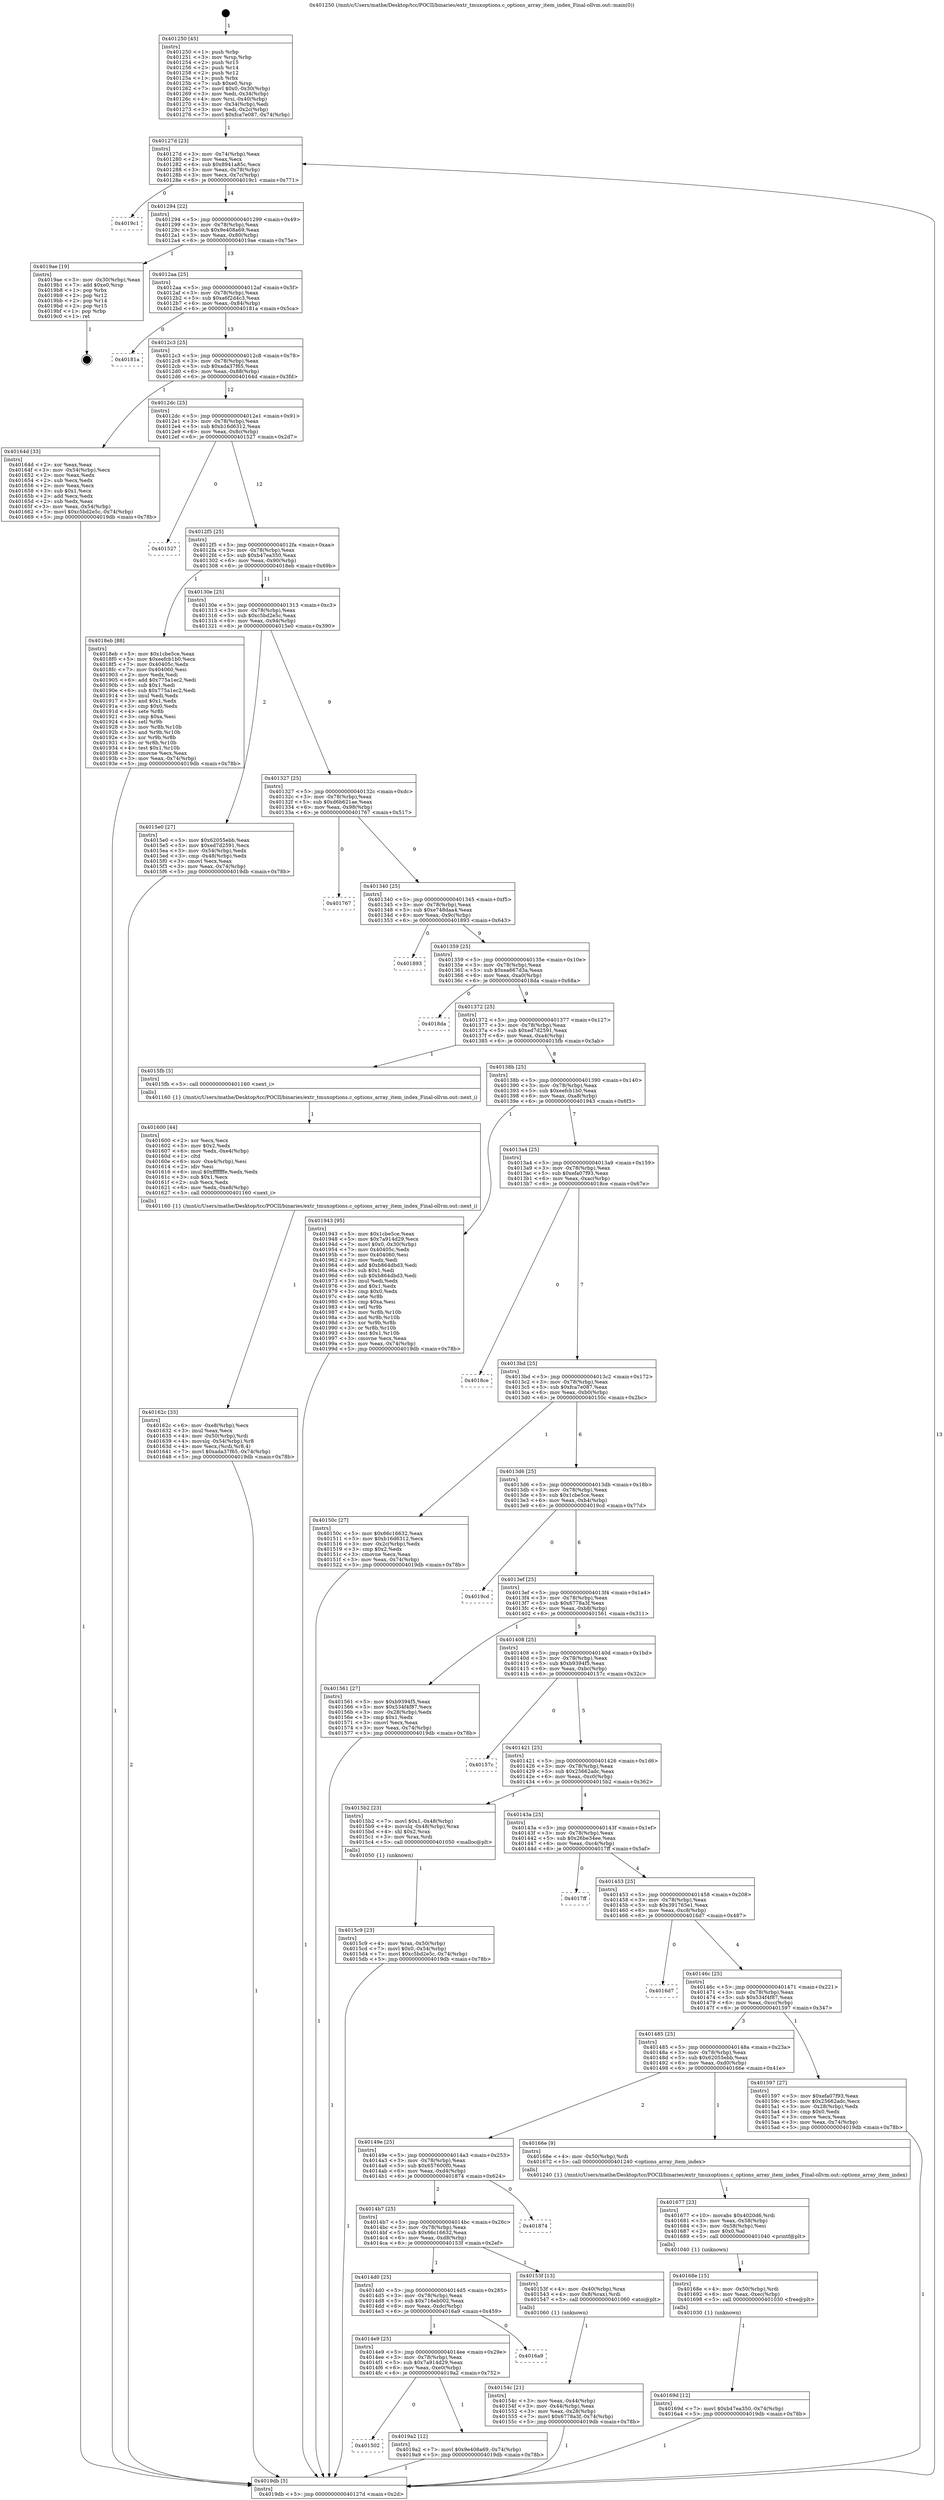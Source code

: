 digraph "0x401250" {
  label = "0x401250 (/mnt/c/Users/mathe/Desktop/tcc/POCII/binaries/extr_tmuxoptions.c_options_array_item_index_Final-ollvm.out::main(0))"
  labelloc = "t"
  node[shape=record]

  Entry [label="",width=0.3,height=0.3,shape=circle,fillcolor=black,style=filled]
  "0x40127d" [label="{
     0x40127d [23]\l
     | [instrs]\l
     &nbsp;&nbsp;0x40127d \<+3\>: mov -0x74(%rbp),%eax\l
     &nbsp;&nbsp;0x401280 \<+2\>: mov %eax,%ecx\l
     &nbsp;&nbsp;0x401282 \<+6\>: sub $0x8941a85c,%ecx\l
     &nbsp;&nbsp;0x401288 \<+3\>: mov %eax,-0x78(%rbp)\l
     &nbsp;&nbsp;0x40128b \<+3\>: mov %ecx,-0x7c(%rbp)\l
     &nbsp;&nbsp;0x40128e \<+6\>: je 00000000004019c1 \<main+0x771\>\l
  }"]
  "0x4019c1" [label="{
     0x4019c1\l
  }", style=dashed]
  "0x401294" [label="{
     0x401294 [22]\l
     | [instrs]\l
     &nbsp;&nbsp;0x401294 \<+5\>: jmp 0000000000401299 \<main+0x49\>\l
     &nbsp;&nbsp;0x401299 \<+3\>: mov -0x78(%rbp),%eax\l
     &nbsp;&nbsp;0x40129c \<+5\>: sub $0x9e408a69,%eax\l
     &nbsp;&nbsp;0x4012a1 \<+3\>: mov %eax,-0x80(%rbp)\l
     &nbsp;&nbsp;0x4012a4 \<+6\>: je 00000000004019ae \<main+0x75e\>\l
  }"]
  Exit [label="",width=0.3,height=0.3,shape=circle,fillcolor=black,style=filled,peripheries=2]
  "0x4019ae" [label="{
     0x4019ae [19]\l
     | [instrs]\l
     &nbsp;&nbsp;0x4019ae \<+3\>: mov -0x30(%rbp),%eax\l
     &nbsp;&nbsp;0x4019b1 \<+7\>: add $0xe0,%rsp\l
     &nbsp;&nbsp;0x4019b8 \<+1\>: pop %rbx\l
     &nbsp;&nbsp;0x4019b9 \<+2\>: pop %r12\l
     &nbsp;&nbsp;0x4019bb \<+2\>: pop %r14\l
     &nbsp;&nbsp;0x4019bd \<+2\>: pop %r15\l
     &nbsp;&nbsp;0x4019bf \<+1\>: pop %rbp\l
     &nbsp;&nbsp;0x4019c0 \<+1\>: ret\l
  }"]
  "0x4012aa" [label="{
     0x4012aa [25]\l
     | [instrs]\l
     &nbsp;&nbsp;0x4012aa \<+5\>: jmp 00000000004012af \<main+0x5f\>\l
     &nbsp;&nbsp;0x4012af \<+3\>: mov -0x78(%rbp),%eax\l
     &nbsp;&nbsp;0x4012b2 \<+5\>: sub $0xa6f2d4c3,%eax\l
     &nbsp;&nbsp;0x4012b7 \<+6\>: mov %eax,-0x84(%rbp)\l
     &nbsp;&nbsp;0x4012bd \<+6\>: je 000000000040181a \<main+0x5ca\>\l
  }"]
  "0x401502" [label="{
     0x401502\l
  }", style=dashed]
  "0x40181a" [label="{
     0x40181a\l
  }", style=dashed]
  "0x4012c3" [label="{
     0x4012c3 [25]\l
     | [instrs]\l
     &nbsp;&nbsp;0x4012c3 \<+5\>: jmp 00000000004012c8 \<main+0x78\>\l
     &nbsp;&nbsp;0x4012c8 \<+3\>: mov -0x78(%rbp),%eax\l
     &nbsp;&nbsp;0x4012cb \<+5\>: sub $0xada37f65,%eax\l
     &nbsp;&nbsp;0x4012d0 \<+6\>: mov %eax,-0x88(%rbp)\l
     &nbsp;&nbsp;0x4012d6 \<+6\>: je 000000000040164d \<main+0x3fd\>\l
  }"]
  "0x4019a2" [label="{
     0x4019a2 [12]\l
     | [instrs]\l
     &nbsp;&nbsp;0x4019a2 \<+7\>: movl $0x9e408a69,-0x74(%rbp)\l
     &nbsp;&nbsp;0x4019a9 \<+5\>: jmp 00000000004019db \<main+0x78b\>\l
  }"]
  "0x40164d" [label="{
     0x40164d [33]\l
     | [instrs]\l
     &nbsp;&nbsp;0x40164d \<+2\>: xor %eax,%eax\l
     &nbsp;&nbsp;0x40164f \<+3\>: mov -0x54(%rbp),%ecx\l
     &nbsp;&nbsp;0x401652 \<+2\>: mov %eax,%edx\l
     &nbsp;&nbsp;0x401654 \<+2\>: sub %ecx,%edx\l
     &nbsp;&nbsp;0x401656 \<+2\>: mov %eax,%ecx\l
     &nbsp;&nbsp;0x401658 \<+3\>: sub $0x1,%ecx\l
     &nbsp;&nbsp;0x40165b \<+2\>: add %ecx,%edx\l
     &nbsp;&nbsp;0x40165d \<+2\>: sub %edx,%eax\l
     &nbsp;&nbsp;0x40165f \<+3\>: mov %eax,-0x54(%rbp)\l
     &nbsp;&nbsp;0x401662 \<+7\>: movl $0xc5bd2e5c,-0x74(%rbp)\l
     &nbsp;&nbsp;0x401669 \<+5\>: jmp 00000000004019db \<main+0x78b\>\l
  }"]
  "0x4012dc" [label="{
     0x4012dc [25]\l
     | [instrs]\l
     &nbsp;&nbsp;0x4012dc \<+5\>: jmp 00000000004012e1 \<main+0x91\>\l
     &nbsp;&nbsp;0x4012e1 \<+3\>: mov -0x78(%rbp),%eax\l
     &nbsp;&nbsp;0x4012e4 \<+5\>: sub $0xb16d6312,%eax\l
     &nbsp;&nbsp;0x4012e9 \<+6\>: mov %eax,-0x8c(%rbp)\l
     &nbsp;&nbsp;0x4012ef \<+6\>: je 0000000000401527 \<main+0x2d7\>\l
  }"]
  "0x4014e9" [label="{
     0x4014e9 [25]\l
     | [instrs]\l
     &nbsp;&nbsp;0x4014e9 \<+5\>: jmp 00000000004014ee \<main+0x29e\>\l
     &nbsp;&nbsp;0x4014ee \<+3\>: mov -0x78(%rbp),%eax\l
     &nbsp;&nbsp;0x4014f1 \<+5\>: sub $0x7a914d29,%eax\l
     &nbsp;&nbsp;0x4014f6 \<+6\>: mov %eax,-0xe0(%rbp)\l
     &nbsp;&nbsp;0x4014fc \<+6\>: je 00000000004019a2 \<main+0x752\>\l
  }"]
  "0x401527" [label="{
     0x401527\l
  }", style=dashed]
  "0x4012f5" [label="{
     0x4012f5 [25]\l
     | [instrs]\l
     &nbsp;&nbsp;0x4012f5 \<+5\>: jmp 00000000004012fa \<main+0xaa\>\l
     &nbsp;&nbsp;0x4012fa \<+3\>: mov -0x78(%rbp),%eax\l
     &nbsp;&nbsp;0x4012fd \<+5\>: sub $0xb47ea350,%eax\l
     &nbsp;&nbsp;0x401302 \<+6\>: mov %eax,-0x90(%rbp)\l
     &nbsp;&nbsp;0x401308 \<+6\>: je 00000000004018eb \<main+0x69b\>\l
  }"]
  "0x4016a9" [label="{
     0x4016a9\l
  }", style=dashed]
  "0x4018eb" [label="{
     0x4018eb [88]\l
     | [instrs]\l
     &nbsp;&nbsp;0x4018eb \<+5\>: mov $0x1cbe5ce,%eax\l
     &nbsp;&nbsp;0x4018f0 \<+5\>: mov $0xeefcb1b0,%ecx\l
     &nbsp;&nbsp;0x4018f5 \<+7\>: mov 0x40405c,%edx\l
     &nbsp;&nbsp;0x4018fc \<+7\>: mov 0x404060,%esi\l
     &nbsp;&nbsp;0x401903 \<+2\>: mov %edx,%edi\l
     &nbsp;&nbsp;0x401905 \<+6\>: add $0x775a1ec2,%edi\l
     &nbsp;&nbsp;0x40190b \<+3\>: sub $0x1,%edi\l
     &nbsp;&nbsp;0x40190e \<+6\>: sub $0x775a1ec2,%edi\l
     &nbsp;&nbsp;0x401914 \<+3\>: imul %edi,%edx\l
     &nbsp;&nbsp;0x401917 \<+3\>: and $0x1,%edx\l
     &nbsp;&nbsp;0x40191a \<+3\>: cmp $0x0,%edx\l
     &nbsp;&nbsp;0x40191d \<+4\>: sete %r8b\l
     &nbsp;&nbsp;0x401921 \<+3\>: cmp $0xa,%esi\l
     &nbsp;&nbsp;0x401924 \<+4\>: setl %r9b\l
     &nbsp;&nbsp;0x401928 \<+3\>: mov %r8b,%r10b\l
     &nbsp;&nbsp;0x40192b \<+3\>: and %r9b,%r10b\l
     &nbsp;&nbsp;0x40192e \<+3\>: xor %r9b,%r8b\l
     &nbsp;&nbsp;0x401931 \<+3\>: or %r8b,%r10b\l
     &nbsp;&nbsp;0x401934 \<+4\>: test $0x1,%r10b\l
     &nbsp;&nbsp;0x401938 \<+3\>: cmovne %ecx,%eax\l
     &nbsp;&nbsp;0x40193b \<+3\>: mov %eax,-0x74(%rbp)\l
     &nbsp;&nbsp;0x40193e \<+5\>: jmp 00000000004019db \<main+0x78b\>\l
  }"]
  "0x40130e" [label="{
     0x40130e [25]\l
     | [instrs]\l
     &nbsp;&nbsp;0x40130e \<+5\>: jmp 0000000000401313 \<main+0xc3\>\l
     &nbsp;&nbsp;0x401313 \<+3\>: mov -0x78(%rbp),%eax\l
     &nbsp;&nbsp;0x401316 \<+5\>: sub $0xc5bd2e5c,%eax\l
     &nbsp;&nbsp;0x40131b \<+6\>: mov %eax,-0x94(%rbp)\l
     &nbsp;&nbsp;0x401321 \<+6\>: je 00000000004015e0 \<main+0x390\>\l
  }"]
  "0x40169d" [label="{
     0x40169d [12]\l
     | [instrs]\l
     &nbsp;&nbsp;0x40169d \<+7\>: movl $0xb47ea350,-0x74(%rbp)\l
     &nbsp;&nbsp;0x4016a4 \<+5\>: jmp 00000000004019db \<main+0x78b\>\l
  }"]
  "0x4015e0" [label="{
     0x4015e0 [27]\l
     | [instrs]\l
     &nbsp;&nbsp;0x4015e0 \<+5\>: mov $0x62055ebb,%eax\l
     &nbsp;&nbsp;0x4015e5 \<+5\>: mov $0xed7d2591,%ecx\l
     &nbsp;&nbsp;0x4015ea \<+3\>: mov -0x54(%rbp),%edx\l
     &nbsp;&nbsp;0x4015ed \<+3\>: cmp -0x48(%rbp),%edx\l
     &nbsp;&nbsp;0x4015f0 \<+3\>: cmovl %ecx,%eax\l
     &nbsp;&nbsp;0x4015f3 \<+3\>: mov %eax,-0x74(%rbp)\l
     &nbsp;&nbsp;0x4015f6 \<+5\>: jmp 00000000004019db \<main+0x78b\>\l
  }"]
  "0x401327" [label="{
     0x401327 [25]\l
     | [instrs]\l
     &nbsp;&nbsp;0x401327 \<+5\>: jmp 000000000040132c \<main+0xdc\>\l
     &nbsp;&nbsp;0x40132c \<+3\>: mov -0x78(%rbp),%eax\l
     &nbsp;&nbsp;0x40132f \<+5\>: sub $0xd6b621ae,%eax\l
     &nbsp;&nbsp;0x401334 \<+6\>: mov %eax,-0x98(%rbp)\l
     &nbsp;&nbsp;0x40133a \<+6\>: je 0000000000401767 \<main+0x517\>\l
  }"]
  "0x40168e" [label="{
     0x40168e [15]\l
     | [instrs]\l
     &nbsp;&nbsp;0x40168e \<+4\>: mov -0x50(%rbp),%rdi\l
     &nbsp;&nbsp;0x401692 \<+6\>: mov %eax,-0xec(%rbp)\l
     &nbsp;&nbsp;0x401698 \<+5\>: call 0000000000401030 \<free@plt\>\l
     | [calls]\l
     &nbsp;&nbsp;0x401030 \{1\} (unknown)\l
  }"]
  "0x401767" [label="{
     0x401767\l
  }", style=dashed]
  "0x401340" [label="{
     0x401340 [25]\l
     | [instrs]\l
     &nbsp;&nbsp;0x401340 \<+5\>: jmp 0000000000401345 \<main+0xf5\>\l
     &nbsp;&nbsp;0x401345 \<+3\>: mov -0x78(%rbp),%eax\l
     &nbsp;&nbsp;0x401348 \<+5\>: sub $0xe748daa4,%eax\l
     &nbsp;&nbsp;0x40134d \<+6\>: mov %eax,-0x9c(%rbp)\l
     &nbsp;&nbsp;0x401353 \<+6\>: je 0000000000401893 \<main+0x643\>\l
  }"]
  "0x401677" [label="{
     0x401677 [23]\l
     | [instrs]\l
     &nbsp;&nbsp;0x401677 \<+10\>: movabs $0x4020d6,%rdi\l
     &nbsp;&nbsp;0x401681 \<+3\>: mov %eax,-0x58(%rbp)\l
     &nbsp;&nbsp;0x401684 \<+3\>: mov -0x58(%rbp),%esi\l
     &nbsp;&nbsp;0x401687 \<+2\>: mov $0x0,%al\l
     &nbsp;&nbsp;0x401689 \<+5\>: call 0000000000401040 \<printf@plt\>\l
     | [calls]\l
     &nbsp;&nbsp;0x401040 \{1\} (unknown)\l
  }"]
  "0x401893" [label="{
     0x401893\l
  }", style=dashed]
  "0x401359" [label="{
     0x401359 [25]\l
     | [instrs]\l
     &nbsp;&nbsp;0x401359 \<+5\>: jmp 000000000040135e \<main+0x10e\>\l
     &nbsp;&nbsp;0x40135e \<+3\>: mov -0x78(%rbp),%eax\l
     &nbsp;&nbsp;0x401361 \<+5\>: sub $0xea667d3a,%eax\l
     &nbsp;&nbsp;0x401366 \<+6\>: mov %eax,-0xa0(%rbp)\l
     &nbsp;&nbsp;0x40136c \<+6\>: je 00000000004018da \<main+0x68a\>\l
  }"]
  "0x40162c" [label="{
     0x40162c [33]\l
     | [instrs]\l
     &nbsp;&nbsp;0x40162c \<+6\>: mov -0xe8(%rbp),%ecx\l
     &nbsp;&nbsp;0x401632 \<+3\>: imul %eax,%ecx\l
     &nbsp;&nbsp;0x401635 \<+4\>: mov -0x50(%rbp),%rdi\l
     &nbsp;&nbsp;0x401639 \<+4\>: movslq -0x54(%rbp),%r8\l
     &nbsp;&nbsp;0x40163d \<+4\>: mov %ecx,(%rdi,%r8,4)\l
     &nbsp;&nbsp;0x401641 \<+7\>: movl $0xada37f65,-0x74(%rbp)\l
     &nbsp;&nbsp;0x401648 \<+5\>: jmp 00000000004019db \<main+0x78b\>\l
  }"]
  "0x4018da" [label="{
     0x4018da\l
  }", style=dashed]
  "0x401372" [label="{
     0x401372 [25]\l
     | [instrs]\l
     &nbsp;&nbsp;0x401372 \<+5\>: jmp 0000000000401377 \<main+0x127\>\l
     &nbsp;&nbsp;0x401377 \<+3\>: mov -0x78(%rbp),%eax\l
     &nbsp;&nbsp;0x40137a \<+5\>: sub $0xed7d2591,%eax\l
     &nbsp;&nbsp;0x40137f \<+6\>: mov %eax,-0xa4(%rbp)\l
     &nbsp;&nbsp;0x401385 \<+6\>: je 00000000004015fb \<main+0x3ab\>\l
  }"]
  "0x401600" [label="{
     0x401600 [44]\l
     | [instrs]\l
     &nbsp;&nbsp;0x401600 \<+2\>: xor %ecx,%ecx\l
     &nbsp;&nbsp;0x401602 \<+5\>: mov $0x2,%edx\l
     &nbsp;&nbsp;0x401607 \<+6\>: mov %edx,-0xe4(%rbp)\l
     &nbsp;&nbsp;0x40160d \<+1\>: cltd\l
     &nbsp;&nbsp;0x40160e \<+6\>: mov -0xe4(%rbp),%esi\l
     &nbsp;&nbsp;0x401614 \<+2\>: idiv %esi\l
     &nbsp;&nbsp;0x401616 \<+6\>: imul $0xfffffffe,%edx,%edx\l
     &nbsp;&nbsp;0x40161c \<+3\>: sub $0x1,%ecx\l
     &nbsp;&nbsp;0x40161f \<+2\>: sub %ecx,%edx\l
     &nbsp;&nbsp;0x401621 \<+6\>: mov %edx,-0xe8(%rbp)\l
     &nbsp;&nbsp;0x401627 \<+5\>: call 0000000000401160 \<next_i\>\l
     | [calls]\l
     &nbsp;&nbsp;0x401160 \{1\} (/mnt/c/Users/mathe/Desktop/tcc/POCII/binaries/extr_tmuxoptions.c_options_array_item_index_Final-ollvm.out::next_i)\l
  }"]
  "0x4015fb" [label="{
     0x4015fb [5]\l
     | [instrs]\l
     &nbsp;&nbsp;0x4015fb \<+5\>: call 0000000000401160 \<next_i\>\l
     | [calls]\l
     &nbsp;&nbsp;0x401160 \{1\} (/mnt/c/Users/mathe/Desktop/tcc/POCII/binaries/extr_tmuxoptions.c_options_array_item_index_Final-ollvm.out::next_i)\l
  }"]
  "0x40138b" [label="{
     0x40138b [25]\l
     | [instrs]\l
     &nbsp;&nbsp;0x40138b \<+5\>: jmp 0000000000401390 \<main+0x140\>\l
     &nbsp;&nbsp;0x401390 \<+3\>: mov -0x78(%rbp),%eax\l
     &nbsp;&nbsp;0x401393 \<+5\>: sub $0xeefcb1b0,%eax\l
     &nbsp;&nbsp;0x401398 \<+6\>: mov %eax,-0xa8(%rbp)\l
     &nbsp;&nbsp;0x40139e \<+6\>: je 0000000000401943 \<main+0x6f3\>\l
  }"]
  "0x4015c9" [label="{
     0x4015c9 [23]\l
     | [instrs]\l
     &nbsp;&nbsp;0x4015c9 \<+4\>: mov %rax,-0x50(%rbp)\l
     &nbsp;&nbsp;0x4015cd \<+7\>: movl $0x0,-0x54(%rbp)\l
     &nbsp;&nbsp;0x4015d4 \<+7\>: movl $0xc5bd2e5c,-0x74(%rbp)\l
     &nbsp;&nbsp;0x4015db \<+5\>: jmp 00000000004019db \<main+0x78b\>\l
  }"]
  "0x401943" [label="{
     0x401943 [95]\l
     | [instrs]\l
     &nbsp;&nbsp;0x401943 \<+5\>: mov $0x1cbe5ce,%eax\l
     &nbsp;&nbsp;0x401948 \<+5\>: mov $0x7a914d29,%ecx\l
     &nbsp;&nbsp;0x40194d \<+7\>: movl $0x0,-0x30(%rbp)\l
     &nbsp;&nbsp;0x401954 \<+7\>: mov 0x40405c,%edx\l
     &nbsp;&nbsp;0x40195b \<+7\>: mov 0x404060,%esi\l
     &nbsp;&nbsp;0x401962 \<+2\>: mov %edx,%edi\l
     &nbsp;&nbsp;0x401964 \<+6\>: add $0xb864dbd3,%edi\l
     &nbsp;&nbsp;0x40196a \<+3\>: sub $0x1,%edi\l
     &nbsp;&nbsp;0x40196d \<+6\>: sub $0xb864dbd3,%edi\l
     &nbsp;&nbsp;0x401973 \<+3\>: imul %edi,%edx\l
     &nbsp;&nbsp;0x401976 \<+3\>: and $0x1,%edx\l
     &nbsp;&nbsp;0x401979 \<+3\>: cmp $0x0,%edx\l
     &nbsp;&nbsp;0x40197c \<+4\>: sete %r8b\l
     &nbsp;&nbsp;0x401980 \<+3\>: cmp $0xa,%esi\l
     &nbsp;&nbsp;0x401983 \<+4\>: setl %r9b\l
     &nbsp;&nbsp;0x401987 \<+3\>: mov %r8b,%r10b\l
     &nbsp;&nbsp;0x40198a \<+3\>: and %r9b,%r10b\l
     &nbsp;&nbsp;0x40198d \<+3\>: xor %r9b,%r8b\l
     &nbsp;&nbsp;0x401990 \<+3\>: or %r8b,%r10b\l
     &nbsp;&nbsp;0x401993 \<+4\>: test $0x1,%r10b\l
     &nbsp;&nbsp;0x401997 \<+3\>: cmovne %ecx,%eax\l
     &nbsp;&nbsp;0x40199a \<+3\>: mov %eax,-0x74(%rbp)\l
     &nbsp;&nbsp;0x40199d \<+5\>: jmp 00000000004019db \<main+0x78b\>\l
  }"]
  "0x4013a4" [label="{
     0x4013a4 [25]\l
     | [instrs]\l
     &nbsp;&nbsp;0x4013a4 \<+5\>: jmp 00000000004013a9 \<main+0x159\>\l
     &nbsp;&nbsp;0x4013a9 \<+3\>: mov -0x78(%rbp),%eax\l
     &nbsp;&nbsp;0x4013ac \<+5\>: sub $0xefa07f93,%eax\l
     &nbsp;&nbsp;0x4013b1 \<+6\>: mov %eax,-0xac(%rbp)\l
     &nbsp;&nbsp;0x4013b7 \<+6\>: je 00000000004018ce \<main+0x67e\>\l
  }"]
  "0x40154c" [label="{
     0x40154c [21]\l
     | [instrs]\l
     &nbsp;&nbsp;0x40154c \<+3\>: mov %eax,-0x44(%rbp)\l
     &nbsp;&nbsp;0x40154f \<+3\>: mov -0x44(%rbp),%eax\l
     &nbsp;&nbsp;0x401552 \<+3\>: mov %eax,-0x28(%rbp)\l
     &nbsp;&nbsp;0x401555 \<+7\>: movl $0x6778a3f,-0x74(%rbp)\l
     &nbsp;&nbsp;0x40155c \<+5\>: jmp 00000000004019db \<main+0x78b\>\l
  }"]
  "0x4018ce" [label="{
     0x4018ce\l
  }", style=dashed]
  "0x4013bd" [label="{
     0x4013bd [25]\l
     | [instrs]\l
     &nbsp;&nbsp;0x4013bd \<+5\>: jmp 00000000004013c2 \<main+0x172\>\l
     &nbsp;&nbsp;0x4013c2 \<+3\>: mov -0x78(%rbp),%eax\l
     &nbsp;&nbsp;0x4013c5 \<+5\>: sub $0xfca7e087,%eax\l
     &nbsp;&nbsp;0x4013ca \<+6\>: mov %eax,-0xb0(%rbp)\l
     &nbsp;&nbsp;0x4013d0 \<+6\>: je 000000000040150c \<main+0x2bc\>\l
  }"]
  "0x4014d0" [label="{
     0x4014d0 [25]\l
     | [instrs]\l
     &nbsp;&nbsp;0x4014d0 \<+5\>: jmp 00000000004014d5 \<main+0x285\>\l
     &nbsp;&nbsp;0x4014d5 \<+3\>: mov -0x78(%rbp),%eax\l
     &nbsp;&nbsp;0x4014d8 \<+5\>: sub $0x716eb002,%eax\l
     &nbsp;&nbsp;0x4014dd \<+6\>: mov %eax,-0xdc(%rbp)\l
     &nbsp;&nbsp;0x4014e3 \<+6\>: je 00000000004016a9 \<main+0x459\>\l
  }"]
  "0x40150c" [label="{
     0x40150c [27]\l
     | [instrs]\l
     &nbsp;&nbsp;0x40150c \<+5\>: mov $0x66c16632,%eax\l
     &nbsp;&nbsp;0x401511 \<+5\>: mov $0xb16d6312,%ecx\l
     &nbsp;&nbsp;0x401516 \<+3\>: mov -0x2c(%rbp),%edx\l
     &nbsp;&nbsp;0x401519 \<+3\>: cmp $0x2,%edx\l
     &nbsp;&nbsp;0x40151c \<+3\>: cmovne %ecx,%eax\l
     &nbsp;&nbsp;0x40151f \<+3\>: mov %eax,-0x74(%rbp)\l
     &nbsp;&nbsp;0x401522 \<+5\>: jmp 00000000004019db \<main+0x78b\>\l
  }"]
  "0x4013d6" [label="{
     0x4013d6 [25]\l
     | [instrs]\l
     &nbsp;&nbsp;0x4013d6 \<+5\>: jmp 00000000004013db \<main+0x18b\>\l
     &nbsp;&nbsp;0x4013db \<+3\>: mov -0x78(%rbp),%eax\l
     &nbsp;&nbsp;0x4013de \<+5\>: sub $0x1cbe5ce,%eax\l
     &nbsp;&nbsp;0x4013e3 \<+6\>: mov %eax,-0xb4(%rbp)\l
     &nbsp;&nbsp;0x4013e9 \<+6\>: je 00000000004019cd \<main+0x77d\>\l
  }"]
  "0x4019db" [label="{
     0x4019db [5]\l
     | [instrs]\l
     &nbsp;&nbsp;0x4019db \<+5\>: jmp 000000000040127d \<main+0x2d\>\l
  }"]
  "0x401250" [label="{
     0x401250 [45]\l
     | [instrs]\l
     &nbsp;&nbsp;0x401250 \<+1\>: push %rbp\l
     &nbsp;&nbsp;0x401251 \<+3\>: mov %rsp,%rbp\l
     &nbsp;&nbsp;0x401254 \<+2\>: push %r15\l
     &nbsp;&nbsp;0x401256 \<+2\>: push %r14\l
     &nbsp;&nbsp;0x401258 \<+2\>: push %r12\l
     &nbsp;&nbsp;0x40125a \<+1\>: push %rbx\l
     &nbsp;&nbsp;0x40125b \<+7\>: sub $0xe0,%rsp\l
     &nbsp;&nbsp;0x401262 \<+7\>: movl $0x0,-0x30(%rbp)\l
     &nbsp;&nbsp;0x401269 \<+3\>: mov %edi,-0x34(%rbp)\l
     &nbsp;&nbsp;0x40126c \<+4\>: mov %rsi,-0x40(%rbp)\l
     &nbsp;&nbsp;0x401270 \<+3\>: mov -0x34(%rbp),%edi\l
     &nbsp;&nbsp;0x401273 \<+3\>: mov %edi,-0x2c(%rbp)\l
     &nbsp;&nbsp;0x401276 \<+7\>: movl $0xfca7e087,-0x74(%rbp)\l
  }"]
  "0x40153f" [label="{
     0x40153f [13]\l
     | [instrs]\l
     &nbsp;&nbsp;0x40153f \<+4\>: mov -0x40(%rbp),%rax\l
     &nbsp;&nbsp;0x401543 \<+4\>: mov 0x8(%rax),%rdi\l
     &nbsp;&nbsp;0x401547 \<+5\>: call 0000000000401060 \<atoi@plt\>\l
     | [calls]\l
     &nbsp;&nbsp;0x401060 \{1\} (unknown)\l
  }"]
  "0x4019cd" [label="{
     0x4019cd\l
  }", style=dashed]
  "0x4013ef" [label="{
     0x4013ef [25]\l
     | [instrs]\l
     &nbsp;&nbsp;0x4013ef \<+5\>: jmp 00000000004013f4 \<main+0x1a4\>\l
     &nbsp;&nbsp;0x4013f4 \<+3\>: mov -0x78(%rbp),%eax\l
     &nbsp;&nbsp;0x4013f7 \<+5\>: sub $0x6778a3f,%eax\l
     &nbsp;&nbsp;0x4013fc \<+6\>: mov %eax,-0xb8(%rbp)\l
     &nbsp;&nbsp;0x401402 \<+6\>: je 0000000000401561 \<main+0x311\>\l
  }"]
  "0x4014b7" [label="{
     0x4014b7 [25]\l
     | [instrs]\l
     &nbsp;&nbsp;0x4014b7 \<+5\>: jmp 00000000004014bc \<main+0x26c\>\l
     &nbsp;&nbsp;0x4014bc \<+3\>: mov -0x78(%rbp),%eax\l
     &nbsp;&nbsp;0x4014bf \<+5\>: sub $0x66c16632,%eax\l
     &nbsp;&nbsp;0x4014c4 \<+6\>: mov %eax,-0xd8(%rbp)\l
     &nbsp;&nbsp;0x4014ca \<+6\>: je 000000000040153f \<main+0x2ef\>\l
  }"]
  "0x401561" [label="{
     0x401561 [27]\l
     | [instrs]\l
     &nbsp;&nbsp;0x401561 \<+5\>: mov $0xb9394f5,%eax\l
     &nbsp;&nbsp;0x401566 \<+5\>: mov $0x534f4f87,%ecx\l
     &nbsp;&nbsp;0x40156b \<+3\>: mov -0x28(%rbp),%edx\l
     &nbsp;&nbsp;0x40156e \<+3\>: cmp $0x1,%edx\l
     &nbsp;&nbsp;0x401571 \<+3\>: cmovl %ecx,%eax\l
     &nbsp;&nbsp;0x401574 \<+3\>: mov %eax,-0x74(%rbp)\l
     &nbsp;&nbsp;0x401577 \<+5\>: jmp 00000000004019db \<main+0x78b\>\l
  }"]
  "0x401408" [label="{
     0x401408 [25]\l
     | [instrs]\l
     &nbsp;&nbsp;0x401408 \<+5\>: jmp 000000000040140d \<main+0x1bd\>\l
     &nbsp;&nbsp;0x40140d \<+3\>: mov -0x78(%rbp),%eax\l
     &nbsp;&nbsp;0x401410 \<+5\>: sub $0xb9394f5,%eax\l
     &nbsp;&nbsp;0x401415 \<+6\>: mov %eax,-0xbc(%rbp)\l
     &nbsp;&nbsp;0x40141b \<+6\>: je 000000000040157c \<main+0x32c\>\l
  }"]
  "0x401874" [label="{
     0x401874\l
  }", style=dashed]
  "0x40157c" [label="{
     0x40157c\l
  }", style=dashed]
  "0x401421" [label="{
     0x401421 [25]\l
     | [instrs]\l
     &nbsp;&nbsp;0x401421 \<+5\>: jmp 0000000000401426 \<main+0x1d6\>\l
     &nbsp;&nbsp;0x401426 \<+3\>: mov -0x78(%rbp),%eax\l
     &nbsp;&nbsp;0x401429 \<+5\>: sub $0x25662adc,%eax\l
     &nbsp;&nbsp;0x40142e \<+6\>: mov %eax,-0xc0(%rbp)\l
     &nbsp;&nbsp;0x401434 \<+6\>: je 00000000004015b2 \<main+0x362\>\l
  }"]
  "0x40149e" [label="{
     0x40149e [25]\l
     | [instrs]\l
     &nbsp;&nbsp;0x40149e \<+5\>: jmp 00000000004014a3 \<main+0x253\>\l
     &nbsp;&nbsp;0x4014a3 \<+3\>: mov -0x78(%rbp),%eax\l
     &nbsp;&nbsp;0x4014a6 \<+5\>: sub $0x657600f0,%eax\l
     &nbsp;&nbsp;0x4014ab \<+6\>: mov %eax,-0xd4(%rbp)\l
     &nbsp;&nbsp;0x4014b1 \<+6\>: je 0000000000401874 \<main+0x624\>\l
  }"]
  "0x4015b2" [label="{
     0x4015b2 [23]\l
     | [instrs]\l
     &nbsp;&nbsp;0x4015b2 \<+7\>: movl $0x1,-0x48(%rbp)\l
     &nbsp;&nbsp;0x4015b9 \<+4\>: movslq -0x48(%rbp),%rax\l
     &nbsp;&nbsp;0x4015bd \<+4\>: shl $0x2,%rax\l
     &nbsp;&nbsp;0x4015c1 \<+3\>: mov %rax,%rdi\l
     &nbsp;&nbsp;0x4015c4 \<+5\>: call 0000000000401050 \<malloc@plt\>\l
     | [calls]\l
     &nbsp;&nbsp;0x401050 \{1\} (unknown)\l
  }"]
  "0x40143a" [label="{
     0x40143a [25]\l
     | [instrs]\l
     &nbsp;&nbsp;0x40143a \<+5\>: jmp 000000000040143f \<main+0x1ef\>\l
     &nbsp;&nbsp;0x40143f \<+3\>: mov -0x78(%rbp),%eax\l
     &nbsp;&nbsp;0x401442 \<+5\>: sub $0x26be34ee,%eax\l
     &nbsp;&nbsp;0x401447 \<+6\>: mov %eax,-0xc4(%rbp)\l
     &nbsp;&nbsp;0x40144d \<+6\>: je 00000000004017ff \<main+0x5af\>\l
  }"]
  "0x40166e" [label="{
     0x40166e [9]\l
     | [instrs]\l
     &nbsp;&nbsp;0x40166e \<+4\>: mov -0x50(%rbp),%rdi\l
     &nbsp;&nbsp;0x401672 \<+5\>: call 0000000000401240 \<options_array_item_index\>\l
     | [calls]\l
     &nbsp;&nbsp;0x401240 \{1\} (/mnt/c/Users/mathe/Desktop/tcc/POCII/binaries/extr_tmuxoptions.c_options_array_item_index_Final-ollvm.out::options_array_item_index)\l
  }"]
  "0x4017ff" [label="{
     0x4017ff\l
  }", style=dashed]
  "0x401453" [label="{
     0x401453 [25]\l
     | [instrs]\l
     &nbsp;&nbsp;0x401453 \<+5\>: jmp 0000000000401458 \<main+0x208\>\l
     &nbsp;&nbsp;0x401458 \<+3\>: mov -0x78(%rbp),%eax\l
     &nbsp;&nbsp;0x40145b \<+5\>: sub $0x391765e1,%eax\l
     &nbsp;&nbsp;0x401460 \<+6\>: mov %eax,-0xc8(%rbp)\l
     &nbsp;&nbsp;0x401466 \<+6\>: je 00000000004016d7 \<main+0x487\>\l
  }"]
  "0x401485" [label="{
     0x401485 [25]\l
     | [instrs]\l
     &nbsp;&nbsp;0x401485 \<+5\>: jmp 000000000040148a \<main+0x23a\>\l
     &nbsp;&nbsp;0x40148a \<+3\>: mov -0x78(%rbp),%eax\l
     &nbsp;&nbsp;0x40148d \<+5\>: sub $0x62055ebb,%eax\l
     &nbsp;&nbsp;0x401492 \<+6\>: mov %eax,-0xd0(%rbp)\l
     &nbsp;&nbsp;0x401498 \<+6\>: je 000000000040166e \<main+0x41e\>\l
  }"]
  "0x4016d7" [label="{
     0x4016d7\l
  }", style=dashed]
  "0x40146c" [label="{
     0x40146c [25]\l
     | [instrs]\l
     &nbsp;&nbsp;0x40146c \<+5\>: jmp 0000000000401471 \<main+0x221\>\l
     &nbsp;&nbsp;0x401471 \<+3\>: mov -0x78(%rbp),%eax\l
     &nbsp;&nbsp;0x401474 \<+5\>: sub $0x534f4f87,%eax\l
     &nbsp;&nbsp;0x401479 \<+6\>: mov %eax,-0xcc(%rbp)\l
     &nbsp;&nbsp;0x40147f \<+6\>: je 0000000000401597 \<main+0x347\>\l
  }"]
  "0x401597" [label="{
     0x401597 [27]\l
     | [instrs]\l
     &nbsp;&nbsp;0x401597 \<+5\>: mov $0xefa07f93,%eax\l
     &nbsp;&nbsp;0x40159c \<+5\>: mov $0x25662adc,%ecx\l
     &nbsp;&nbsp;0x4015a1 \<+3\>: mov -0x28(%rbp),%edx\l
     &nbsp;&nbsp;0x4015a4 \<+3\>: cmp $0x0,%edx\l
     &nbsp;&nbsp;0x4015a7 \<+3\>: cmove %ecx,%eax\l
     &nbsp;&nbsp;0x4015aa \<+3\>: mov %eax,-0x74(%rbp)\l
     &nbsp;&nbsp;0x4015ad \<+5\>: jmp 00000000004019db \<main+0x78b\>\l
  }"]
  Entry -> "0x401250" [label=" 1"]
  "0x40127d" -> "0x4019c1" [label=" 0"]
  "0x40127d" -> "0x401294" [label=" 14"]
  "0x4019ae" -> Exit [label=" 1"]
  "0x401294" -> "0x4019ae" [label=" 1"]
  "0x401294" -> "0x4012aa" [label=" 13"]
  "0x4019a2" -> "0x4019db" [label=" 1"]
  "0x4012aa" -> "0x40181a" [label=" 0"]
  "0x4012aa" -> "0x4012c3" [label=" 13"]
  "0x4014e9" -> "0x401502" [label=" 0"]
  "0x4012c3" -> "0x40164d" [label=" 1"]
  "0x4012c3" -> "0x4012dc" [label=" 12"]
  "0x4014e9" -> "0x4019a2" [label=" 1"]
  "0x4012dc" -> "0x401527" [label=" 0"]
  "0x4012dc" -> "0x4012f5" [label=" 12"]
  "0x4014d0" -> "0x4014e9" [label=" 1"]
  "0x4012f5" -> "0x4018eb" [label=" 1"]
  "0x4012f5" -> "0x40130e" [label=" 11"]
  "0x4014d0" -> "0x4016a9" [label=" 0"]
  "0x40130e" -> "0x4015e0" [label=" 2"]
  "0x40130e" -> "0x401327" [label=" 9"]
  "0x401943" -> "0x4019db" [label=" 1"]
  "0x401327" -> "0x401767" [label=" 0"]
  "0x401327" -> "0x401340" [label=" 9"]
  "0x4018eb" -> "0x4019db" [label=" 1"]
  "0x401340" -> "0x401893" [label=" 0"]
  "0x401340" -> "0x401359" [label=" 9"]
  "0x40169d" -> "0x4019db" [label=" 1"]
  "0x401359" -> "0x4018da" [label=" 0"]
  "0x401359" -> "0x401372" [label=" 9"]
  "0x40168e" -> "0x40169d" [label=" 1"]
  "0x401372" -> "0x4015fb" [label=" 1"]
  "0x401372" -> "0x40138b" [label=" 8"]
  "0x401677" -> "0x40168e" [label=" 1"]
  "0x40138b" -> "0x401943" [label=" 1"]
  "0x40138b" -> "0x4013a4" [label=" 7"]
  "0x40166e" -> "0x401677" [label=" 1"]
  "0x4013a4" -> "0x4018ce" [label=" 0"]
  "0x4013a4" -> "0x4013bd" [label=" 7"]
  "0x40164d" -> "0x4019db" [label=" 1"]
  "0x4013bd" -> "0x40150c" [label=" 1"]
  "0x4013bd" -> "0x4013d6" [label=" 6"]
  "0x40150c" -> "0x4019db" [label=" 1"]
  "0x401250" -> "0x40127d" [label=" 1"]
  "0x4019db" -> "0x40127d" [label=" 13"]
  "0x40162c" -> "0x4019db" [label=" 1"]
  "0x4013d6" -> "0x4019cd" [label=" 0"]
  "0x4013d6" -> "0x4013ef" [label=" 6"]
  "0x401600" -> "0x40162c" [label=" 1"]
  "0x4013ef" -> "0x401561" [label=" 1"]
  "0x4013ef" -> "0x401408" [label=" 5"]
  "0x4015e0" -> "0x4019db" [label=" 2"]
  "0x401408" -> "0x40157c" [label=" 0"]
  "0x401408" -> "0x401421" [label=" 5"]
  "0x4015c9" -> "0x4019db" [label=" 1"]
  "0x401421" -> "0x4015b2" [label=" 1"]
  "0x401421" -> "0x40143a" [label=" 4"]
  "0x401597" -> "0x4019db" [label=" 1"]
  "0x40143a" -> "0x4017ff" [label=" 0"]
  "0x40143a" -> "0x401453" [label=" 4"]
  "0x401561" -> "0x4019db" [label=" 1"]
  "0x401453" -> "0x4016d7" [label=" 0"]
  "0x401453" -> "0x40146c" [label=" 4"]
  "0x40153f" -> "0x40154c" [label=" 1"]
  "0x40146c" -> "0x401597" [label=" 1"]
  "0x40146c" -> "0x401485" [label=" 3"]
  "0x40154c" -> "0x4019db" [label=" 1"]
  "0x401485" -> "0x40166e" [label=" 1"]
  "0x401485" -> "0x40149e" [label=" 2"]
  "0x4015b2" -> "0x4015c9" [label=" 1"]
  "0x40149e" -> "0x401874" [label=" 0"]
  "0x40149e" -> "0x4014b7" [label=" 2"]
  "0x4015fb" -> "0x401600" [label=" 1"]
  "0x4014b7" -> "0x40153f" [label=" 1"]
  "0x4014b7" -> "0x4014d0" [label=" 1"]
}

